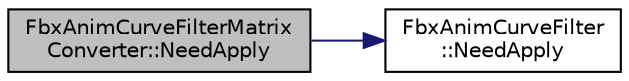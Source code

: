digraph "FbxAnimCurveFilterMatrixConverter::NeedApply"
{
  edge [fontname="Helvetica",fontsize="10",labelfontname="Helvetica",labelfontsize="10"];
  node [fontname="Helvetica",fontsize="10",shape=record];
  rankdir="LR";
  Node41 [label="FbxAnimCurveFilterMatrix\lConverter::NeedApply",height=0.2,width=0.4,color="black", fillcolor="grey75", style="filled", fontcolor="black"];
  Node41 -> Node42 [color="midnightblue",fontsize="10",style="solid",fontname="Helvetica"];
  Node42 [label="FbxAnimCurveFilter\l::NeedApply",height=0.2,width=0.4,color="black", fillcolor="white", style="filled",URL="$class_fbx_anim_curve_filter.html#af95af2469851b88b4f6d38401ace5791"];
}
